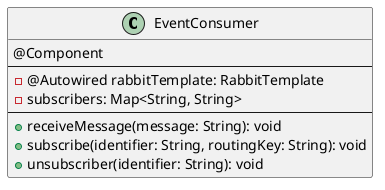 @startuml EventConsumer

class EventConsumer {
  @Component
  --
  - @Autowired rabbitTemplate: RabbitTemplate
  - subscribers: Map<String, String>
  --
}
EventConsumer : + receiveMessage(message: String): void
EventConsumer : + subscribe(identifier: String, routingKey: String): void
EventConsumer : + unsubscriber(identifier: String): void

@enduml
